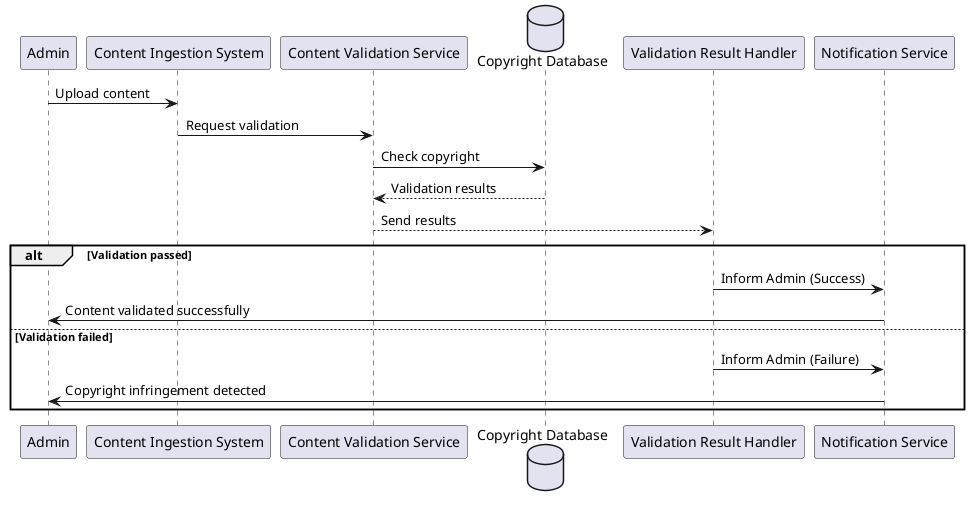 @startuml
participant Admin
participant "Content Ingestion System" as CIS
participant "Content Validation Service" as CVS
database "Copyright Database" as CDB
participant "Validation Result Handler" as VRH
participant "Notification Service" as NS

Admin -> CIS : Upload content
CIS -> CVS : Request validation
CVS -> CDB : Check copyright
CDB --> CVS : Validation results
CVS --> VRH : Send results
alt Validation passed
    VRH -> NS : Inform Admin (Success)
    NS -> Admin : Content validated successfully
else Validation failed
    VRH -> NS : Inform Admin (Failure)
    NS -> Admin : Copyright infringement detected
end

@enduml